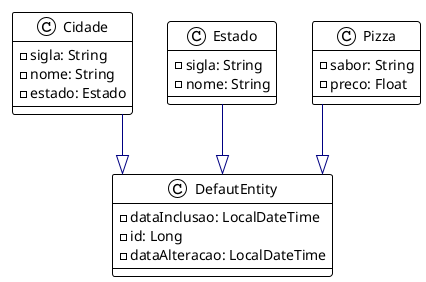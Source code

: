 @startuml

!theme plain
top to bottom direction
skinparam linetype ortho

class Cidade {
  - sigla: String
  - nome: String
  - estado: Estado
}
class DefautEntity {
  - dataInclusao: LocalDateTime
  - id: Long
  - dataAlteracao: LocalDateTime
}
class Estado {
  - sigla: String
  - nome: String
}
class Pizza {
  - sabor: String
  - preco: Float
}

Cidade        -[#000082,plain]-^  DefautEntity 
Estado        -[#000082,plain]-^  DefautEntity 
Pizza         -[#000082,plain]-^  DefautEntity 
@enduml
